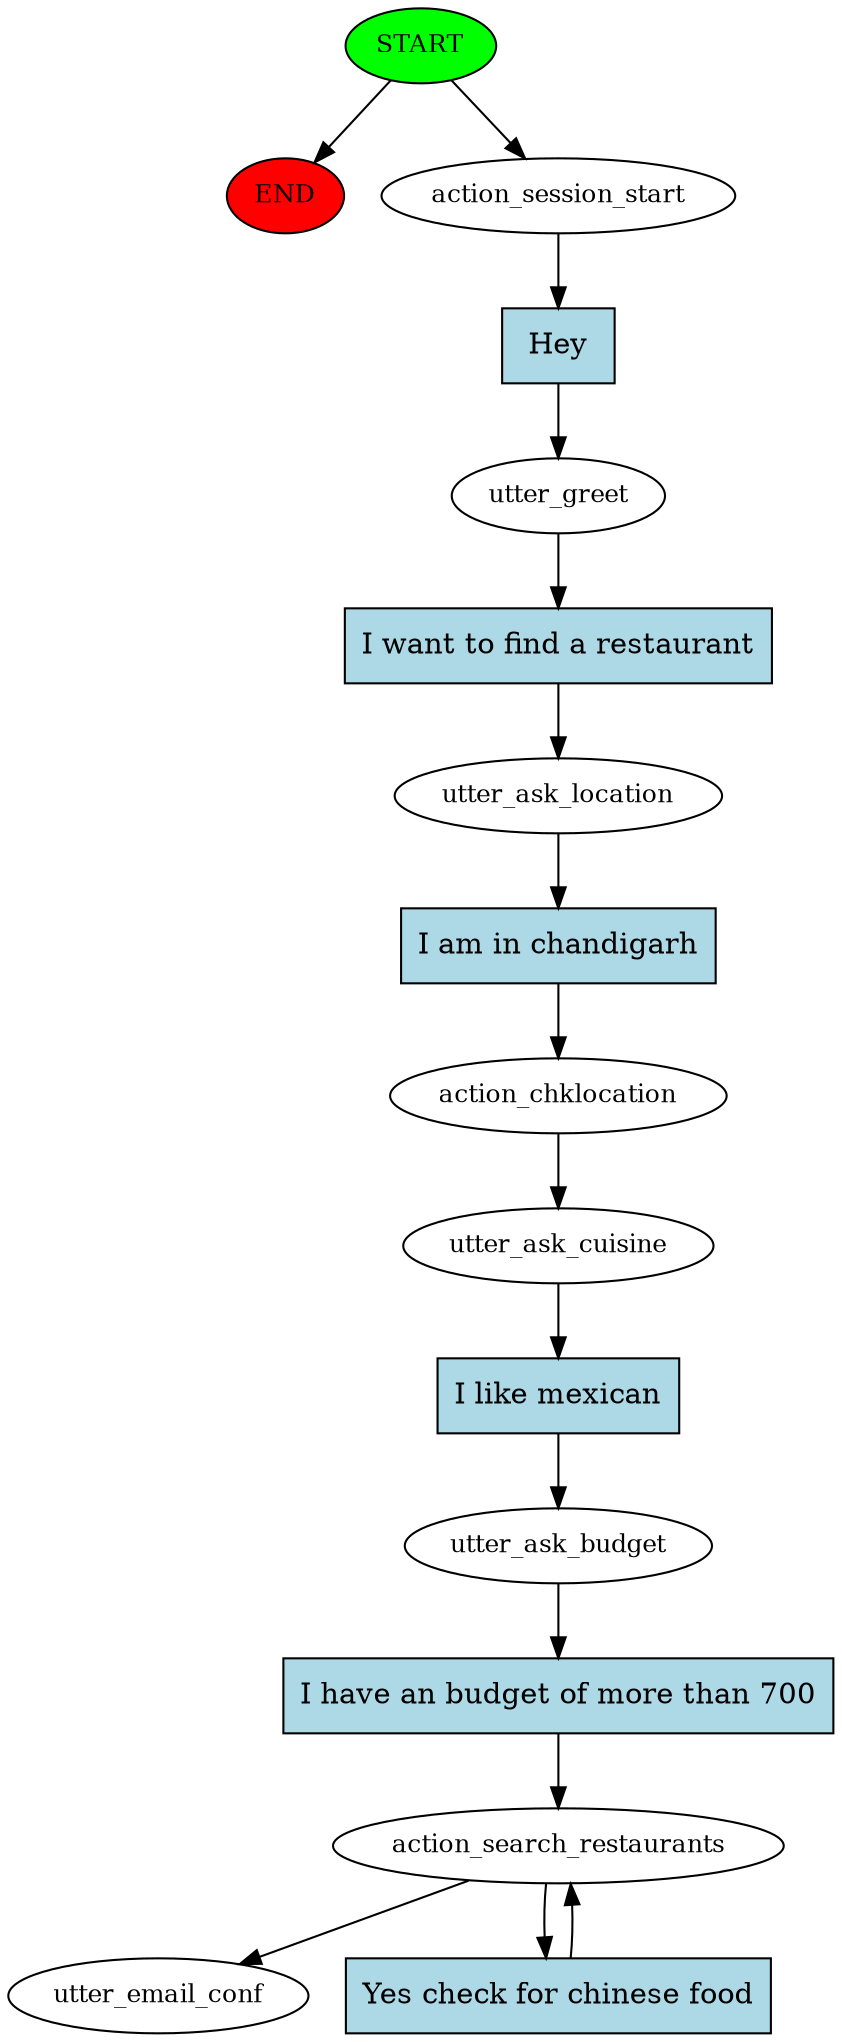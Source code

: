 digraph  {
0 [class="start active", fillcolor=green, fontsize=12, label=START, style=filled];
"-1" [class=end, fillcolor=red, fontsize=12, label=END, style=filled];
1 [class=active, fontsize=12, label=action_session_start];
2 [class=active, fontsize=12, label=utter_greet];
3 [class=active, fontsize=12, label=utter_ask_location];
4 [class=active, fontsize=12, label=action_chklocation];
5 [class=active, fontsize=12, label=utter_ask_cuisine];
6 [class=active, fontsize=12, label=utter_ask_budget];
7 [class=active, fontsize=12, label=action_search_restaurants];
9 [class="dashed active", fontsize=12, label=utter_email_conf];
10 [class="intent active", fillcolor=lightblue, label=Hey, shape=rect, style=filled];
11 [class="intent active", fillcolor=lightblue, label="I want to find a restaurant", shape=rect, style=filled];
12 [class="intent active", fillcolor=lightblue, label="I am in chandigarh", shape=rect, style=filled];
13 [class="intent active", fillcolor=lightblue, label="I like mexican", shape=rect, style=filled];
14 [class="intent active", fillcolor=lightblue, label="I have an budget of more than 700", shape=rect, style=filled];
15 [class="intent active", fillcolor=lightblue, label="Yes check for chinese food", shape=rect, style=filled];
0 -> "-1"  [class="", key=NONE, label=""];
0 -> 1  [class=active, key=NONE, label=""];
1 -> 10  [class=active, key=0];
2 -> 11  [class=active, key=0];
3 -> 12  [class=active, key=0];
4 -> 5  [class=active, key=NONE, label=""];
5 -> 13  [class=active, key=0];
6 -> 14  [class=active, key=0];
7 -> 9  [class=active, key=NONE, label=""];
7 -> 15  [class=active, key=0];
10 -> 2  [class=active, key=0];
11 -> 3  [class=active, key=0];
12 -> 4  [class=active, key=0];
13 -> 6  [class=active, key=0];
14 -> 7  [class=active, key=0];
15 -> 7  [class=active, key=0];
}
